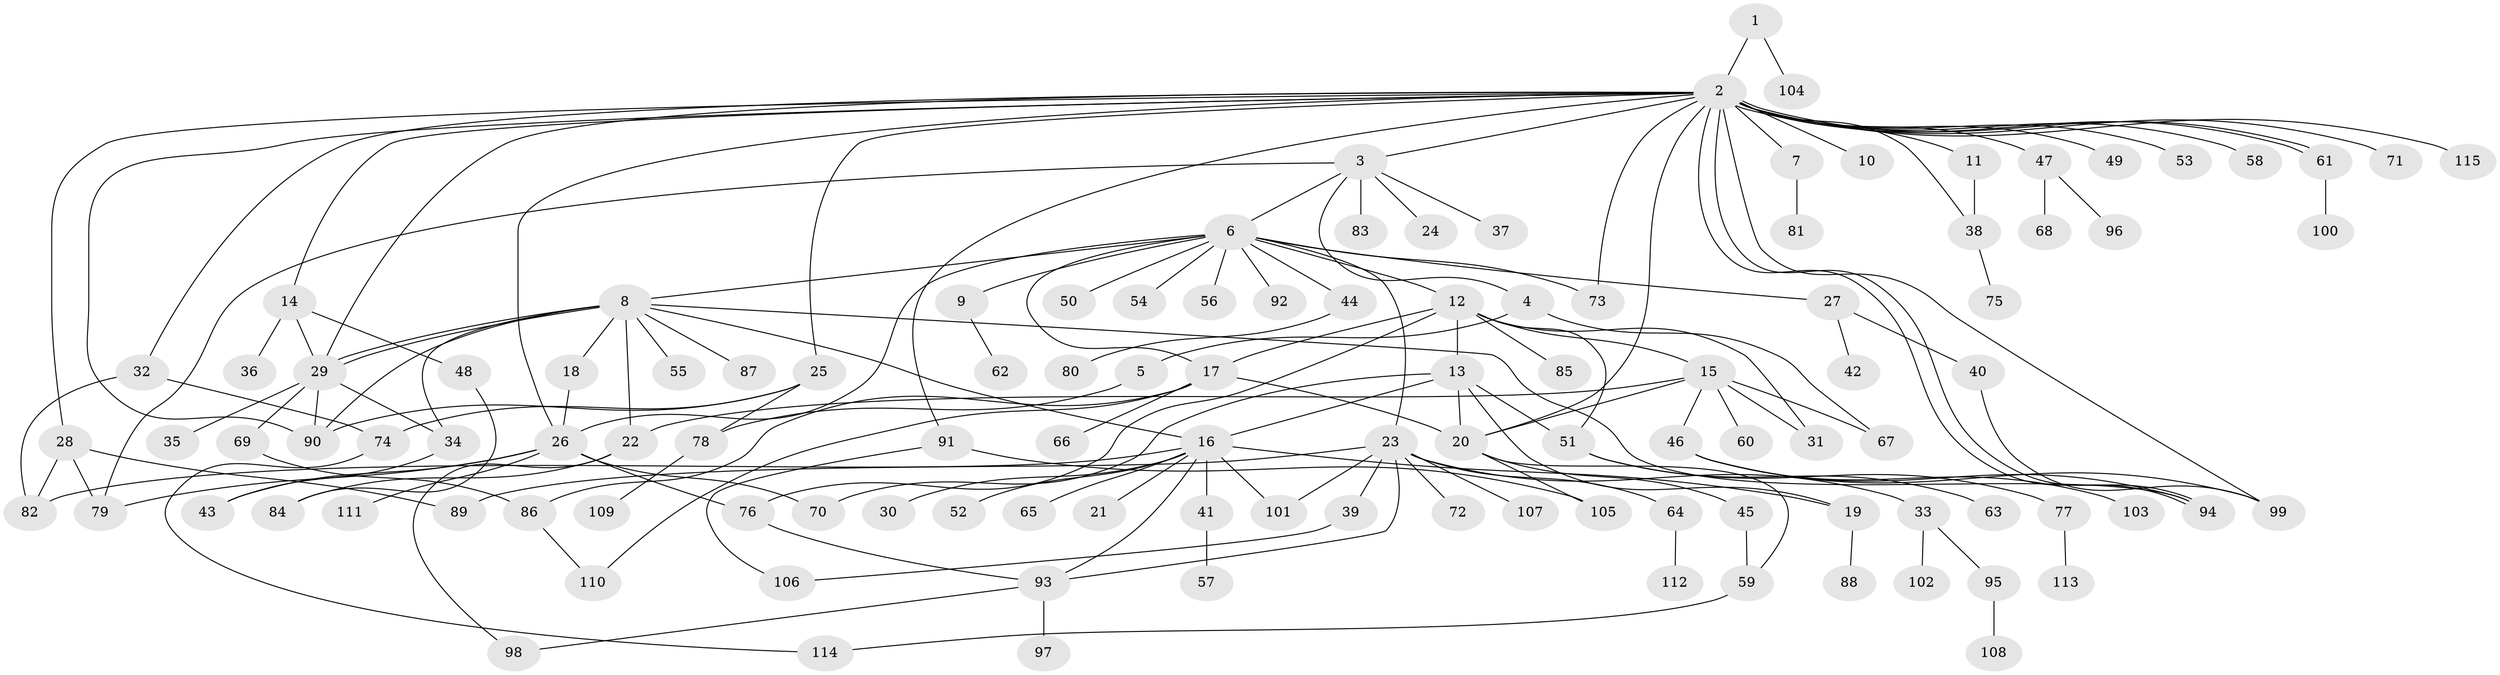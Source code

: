 // Generated by graph-tools (version 1.1) at 2025/14/03/09/25 04:14:29]
// undirected, 115 vertices, 162 edges
graph export_dot {
graph [start="1"]
  node [color=gray90,style=filled];
  1;
  2;
  3;
  4;
  5;
  6;
  7;
  8;
  9;
  10;
  11;
  12;
  13;
  14;
  15;
  16;
  17;
  18;
  19;
  20;
  21;
  22;
  23;
  24;
  25;
  26;
  27;
  28;
  29;
  30;
  31;
  32;
  33;
  34;
  35;
  36;
  37;
  38;
  39;
  40;
  41;
  42;
  43;
  44;
  45;
  46;
  47;
  48;
  49;
  50;
  51;
  52;
  53;
  54;
  55;
  56;
  57;
  58;
  59;
  60;
  61;
  62;
  63;
  64;
  65;
  66;
  67;
  68;
  69;
  70;
  71;
  72;
  73;
  74;
  75;
  76;
  77;
  78;
  79;
  80;
  81;
  82;
  83;
  84;
  85;
  86;
  87;
  88;
  89;
  90;
  91;
  92;
  93;
  94;
  95;
  96;
  97;
  98;
  99;
  100;
  101;
  102;
  103;
  104;
  105;
  106;
  107;
  108;
  109;
  110;
  111;
  112;
  113;
  114;
  115;
  1 -- 2;
  1 -- 104;
  2 -- 3;
  2 -- 7;
  2 -- 10;
  2 -- 11;
  2 -- 14;
  2 -- 20;
  2 -- 25;
  2 -- 26;
  2 -- 28;
  2 -- 29;
  2 -- 32;
  2 -- 38;
  2 -- 47;
  2 -- 49;
  2 -- 53;
  2 -- 58;
  2 -- 61;
  2 -- 61;
  2 -- 71;
  2 -- 73;
  2 -- 90;
  2 -- 91;
  2 -- 94;
  2 -- 94;
  2 -- 99;
  2 -- 115;
  3 -- 4;
  3 -- 6;
  3 -- 24;
  3 -- 37;
  3 -- 79;
  3 -- 83;
  4 -- 5;
  4 -- 67;
  5 -- 78;
  6 -- 8;
  6 -- 9;
  6 -- 12;
  6 -- 17;
  6 -- 23;
  6 -- 26;
  6 -- 27;
  6 -- 44;
  6 -- 50;
  6 -- 54;
  6 -- 56;
  6 -- 73;
  6 -- 92;
  7 -- 81;
  8 -- 16;
  8 -- 18;
  8 -- 22;
  8 -- 29;
  8 -- 29;
  8 -- 34;
  8 -- 55;
  8 -- 87;
  8 -- 90;
  8 -- 94;
  9 -- 62;
  11 -- 38;
  12 -- 13;
  12 -- 15;
  12 -- 17;
  12 -- 31;
  12 -- 51;
  12 -- 76;
  12 -- 85;
  13 -- 16;
  13 -- 19;
  13 -- 20;
  13 -- 51;
  13 -- 70;
  14 -- 29;
  14 -- 36;
  14 -- 48;
  15 -- 20;
  15 -- 22;
  15 -- 31;
  15 -- 46;
  15 -- 60;
  15 -- 67;
  16 -- 19;
  16 -- 21;
  16 -- 30;
  16 -- 41;
  16 -- 52;
  16 -- 65;
  16 -- 82;
  16 -- 93;
  16 -- 101;
  17 -- 20;
  17 -- 66;
  17 -- 86;
  17 -- 110;
  18 -- 26;
  19 -- 88;
  20 -- 45;
  20 -- 59;
  20 -- 105;
  22 -- 84;
  22 -- 98;
  23 -- 33;
  23 -- 39;
  23 -- 64;
  23 -- 72;
  23 -- 89;
  23 -- 93;
  23 -- 101;
  23 -- 107;
  25 -- 74;
  25 -- 78;
  25 -- 90;
  26 -- 43;
  26 -- 70;
  26 -- 76;
  26 -- 79;
  26 -- 111;
  27 -- 40;
  27 -- 42;
  28 -- 79;
  28 -- 82;
  28 -- 89;
  29 -- 34;
  29 -- 35;
  29 -- 69;
  29 -- 90;
  32 -- 74;
  32 -- 82;
  33 -- 95;
  33 -- 102;
  34 -- 43;
  38 -- 75;
  39 -- 106;
  40 -- 99;
  41 -- 57;
  44 -- 80;
  45 -- 59;
  46 -- 94;
  46 -- 99;
  46 -- 103;
  47 -- 68;
  47 -- 96;
  48 -- 84;
  51 -- 63;
  51 -- 77;
  59 -- 114;
  61 -- 100;
  64 -- 112;
  69 -- 86;
  74 -- 114;
  76 -- 93;
  77 -- 113;
  78 -- 109;
  86 -- 110;
  91 -- 105;
  91 -- 106;
  93 -- 97;
  93 -- 98;
  95 -- 108;
}
